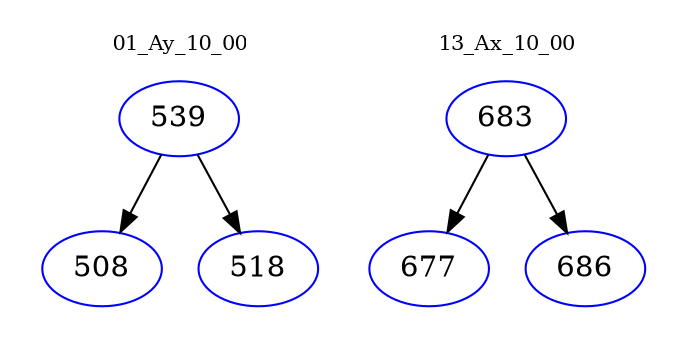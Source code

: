 digraph{
subgraph cluster_0 {
color = white
label = "01_Ay_10_00";
fontsize=10;
T0_539 [label="539", color="blue"]
T0_539 -> T0_508 [color="black"]
T0_508 [label="508", color="blue"]
T0_539 -> T0_518 [color="black"]
T0_518 [label="518", color="blue"]
}
subgraph cluster_1 {
color = white
label = "13_Ax_10_00";
fontsize=10;
T1_683 [label="683", color="blue"]
T1_683 -> T1_677 [color="black"]
T1_677 [label="677", color="blue"]
T1_683 -> T1_686 [color="black"]
T1_686 [label="686", color="blue"]
}
}
